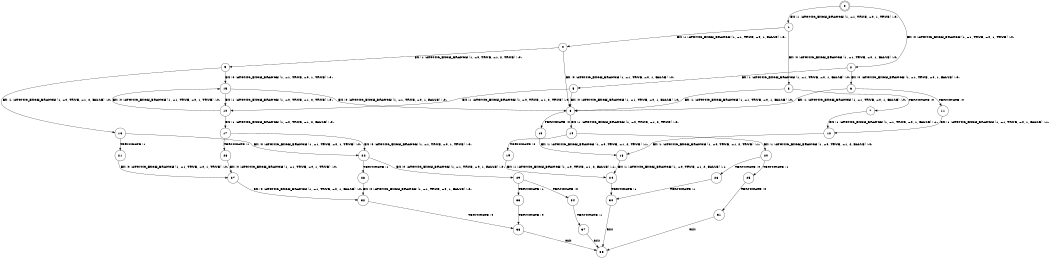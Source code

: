 digraph BCG {
size = "7, 10.5";
center = TRUE;
node [shape = circle];
0 [peripheries = 2];
0 -> 1 [label = "EX !1 !ATOMIC_EXCH_BRANCH (1, +1, TRUE, +0, 1, TRUE) !:0:"];
0 -> 2 [label = "EX !0 !ATOMIC_EXCH_BRANCH (1, +1, TRUE, +0, 1, TRUE) !:0:"];
1 -> 3 [label = "EX !0 !ATOMIC_EXCH_BRANCH (1, +1, TRUE, +0, 1, FALSE) !:0:"];
1 -> 4 [label = "EX !1 !ATOMIC_EXCH_BRANCH (1, +1, TRUE, +0, 1, FALSE) !:0:"];
2 -> 5 [label = "EX !1 !ATOMIC_EXCH_BRANCH (1, +1, TRUE, +0, 1, FALSE) !:0:"];
2 -> 6 [label = "EX !0 !ATOMIC_EXCH_BRANCH (1, +1, TRUE, +0, 1, FALSE) !:0:"];
3 -> 7 [label = "TERMINATE !0"];
3 -> 8 [label = "EX !1 !ATOMIC_EXCH_BRANCH (1, +1, TRUE, +0, 1, FALSE) !:0:"];
4 -> 8 [label = "EX !0 !ATOMIC_EXCH_BRANCH (1, +1, TRUE, +0, 1, FALSE) !:0:"];
4 -> 9 [label = "EX !1 !ATOMIC_EXCH_BRANCH (1, +0, TRUE, +1, 2, TRUE) !:0:"];
5 -> 10 [label = "EX !1 !ATOMIC_EXCH_BRANCH (1, +0, TRUE, +1, 2, TRUE) !:0:"];
5 -> 8 [label = "EX !0 !ATOMIC_EXCH_BRANCH (1, +1, TRUE, +0, 1, FALSE) !:0:"];
6 -> 11 [label = "TERMINATE !0"];
6 -> 8 [label = "EX !1 !ATOMIC_EXCH_BRANCH (1, +1, TRUE, +0, 1, FALSE) !:0:"];
7 -> 12 [label = "EX !1 !ATOMIC_EXCH_BRANCH (1, +1, TRUE, +0, 1, FALSE) !:1:"];
8 -> 13 [label = "TERMINATE !0"];
8 -> 14 [label = "EX !1 !ATOMIC_EXCH_BRANCH (1, +0, TRUE, +1, 2, TRUE) !:0:"];
9 -> 15 [label = "EX !0 !ATOMIC_EXCH_BRANCH (1, +1, TRUE, +0, 1, TRUE) !:0:"];
9 -> 16 [label = "EX !1 !ATOMIC_EXCH_BRANCH (1, +0, TRUE, +1, 2, FALSE) !:0:"];
10 -> 17 [label = "EX !1 !ATOMIC_EXCH_BRANCH (1, +0, TRUE, +1, 2, FALSE) !:0:"];
10 -> 15 [label = "EX !0 !ATOMIC_EXCH_BRANCH (1, +1, TRUE, +0, 1, TRUE) !:0:"];
11 -> 12 [label = "EX !1 !ATOMIC_EXCH_BRANCH (1, +1, TRUE, +0, 1, FALSE) !:1:"];
12 -> 18 [label = "EX !1 !ATOMIC_EXCH_BRANCH (1, +0, TRUE, +1, 2, TRUE) !:1:"];
13 -> 18 [label = "EX !1 !ATOMIC_EXCH_BRANCH (1, +0, TRUE, +1, 2, TRUE) !:1:"];
14 -> 19 [label = "TERMINATE !0"];
14 -> 20 [label = "EX !1 !ATOMIC_EXCH_BRANCH (1, +0, TRUE, +1, 2, FALSE) !:0:"];
15 -> 10 [label = "EX !1 !ATOMIC_EXCH_BRANCH (1, +0, TRUE, +1, 2, TRUE) !:0:"];
15 -> 8 [label = "EX !0 !ATOMIC_EXCH_BRANCH (1, +1, TRUE, +0, 1, FALSE) !:0:"];
16 -> 21 [label = "TERMINATE !1"];
16 -> 22 [label = "EX !0 !ATOMIC_EXCH_BRANCH (1, +1, TRUE, +0, 1, TRUE) !:0:"];
17 -> 23 [label = "TERMINATE !1"];
17 -> 22 [label = "EX !0 !ATOMIC_EXCH_BRANCH (1, +1, TRUE, +0, 1, TRUE) !:0:"];
18 -> 24 [label = "EX !1 !ATOMIC_EXCH_BRANCH (1, +0, TRUE, +1, 2, FALSE) !:1:"];
19 -> 24 [label = "EX !1 !ATOMIC_EXCH_BRANCH (1, +0, TRUE, +1, 2, FALSE) !:1:"];
20 -> 25 [label = "TERMINATE !1"];
20 -> 26 [label = "TERMINATE !0"];
21 -> 27 [label = "EX !0 !ATOMIC_EXCH_BRANCH (1, +1, TRUE, +0, 1, TRUE) !:0:"];
22 -> 28 [label = "TERMINATE !1"];
22 -> 29 [label = "EX !0 !ATOMIC_EXCH_BRANCH (1, +1, TRUE, +0, 1, FALSE) !:0:"];
23 -> 27 [label = "EX !0 !ATOMIC_EXCH_BRANCH (1, +1, TRUE, +0, 1, TRUE) !:0:"];
24 -> 30 [label = "TERMINATE !1"];
25 -> 31 [label = "TERMINATE !0"];
26 -> 30 [label = "TERMINATE !1"];
27 -> 32 [label = "EX !0 !ATOMIC_EXCH_BRANCH (1, +1, TRUE, +0, 1, FALSE) !:0:"];
28 -> 32 [label = "EX !0 !ATOMIC_EXCH_BRANCH (1, +1, TRUE, +0, 1, FALSE) !:0:"];
29 -> 33 [label = "TERMINATE !1"];
29 -> 34 [label = "TERMINATE !0"];
30 -> 35 [label = "exit"];
31 -> 35 [label = "exit"];
32 -> 36 [label = "TERMINATE !0"];
33 -> 36 [label = "TERMINATE !0"];
34 -> 37 [label = "TERMINATE !1"];
36 -> 35 [label = "exit"];
37 -> 35 [label = "exit"];
}
